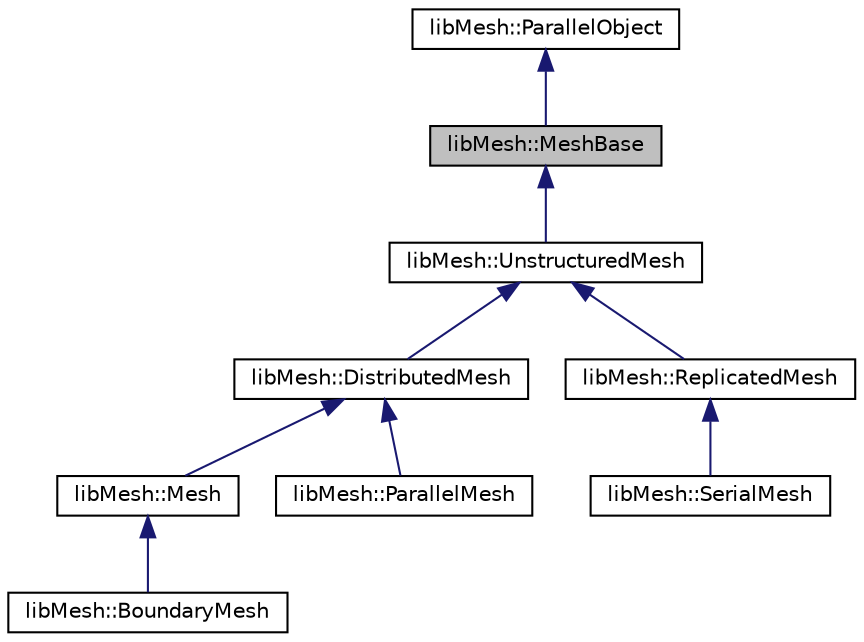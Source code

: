 digraph "libMesh::MeshBase"
{
 // INTERACTIVE_SVG=YES
  edge [fontname="Helvetica",fontsize="10",labelfontname="Helvetica",labelfontsize="10"];
  node [fontname="Helvetica",fontsize="10",shape=record];
  Node1 [label="libMesh::MeshBase",height=0.2,width=0.4,color="black", fillcolor="grey75", style="filled" fontcolor="black"];
  Node2 -> Node1 [dir="back",color="midnightblue",fontsize="10",style="solid",fontname="Helvetica"];
  Node2 [label="libMesh::ParallelObject",height=0.2,width=0.4,color="black", fillcolor="white", style="filled",URL="$classlibMesh_1_1ParallelObject.html",tooltip="An object whose state is distributed along a set of processors. "];
  Node1 -> Node3 [dir="back",color="midnightblue",fontsize="10",style="solid",fontname="Helvetica"];
  Node3 [label="libMesh::UnstructuredMesh",height=0.2,width=0.4,color="black", fillcolor="white", style="filled",URL="$classlibMesh_1_1UnstructuredMesh.html",tooltip="The UnstructuredMesh class is derived from the MeshBase class. "];
  Node3 -> Node4 [dir="back",color="midnightblue",fontsize="10",style="solid",fontname="Helvetica"];
  Node4 [label="libMesh::DistributedMesh",height=0.2,width=0.4,color="black", fillcolor="white", style="filled",URL="$classlibMesh_1_1DistributedMesh.html",tooltip="The DistributedMesh class is derived from the MeshBase class, and is intended to provide identical fu..."];
  Node4 -> Node5 [dir="back",color="midnightblue",fontsize="10",style="solid",fontname="Helvetica"];
  Node5 [label="libMesh::Mesh",height=0.2,width=0.4,color="black", fillcolor="white", style="filled",URL="$classlibMesh_1_1Mesh.html",tooltip="The Mesh class is a thin wrapper, around the ReplicatedMesh class by default. "];
  Node5 -> Node6 [dir="back",color="midnightblue",fontsize="10",style="solid",fontname="Helvetica"];
  Node6 [label="libMesh::BoundaryMesh",height=0.2,width=0.4,color="black", fillcolor="white", style="filled",URL="$classlibMesh_1_1BoundaryMesh.html",tooltip="The BoundaryMesh is a Mesh in its own right, but it contains a description of the boundary of some ot..."];
  Node4 -> Node7 [dir="back",color="midnightblue",fontsize="10",style="solid",fontname="Helvetica"];
  Node7 [label="libMesh::ParallelMesh",height=0.2,width=0.4,color="black", fillcolor="white", style="filled",URL="$classlibMesh_1_1ParallelMesh.html"];
  Node3 -> Node8 [dir="back",color="midnightblue",fontsize="10",style="solid",fontname="Helvetica"];
  Node8 [label="libMesh::ReplicatedMesh",height=0.2,width=0.4,color="black", fillcolor="white", style="filled",URL="$classlibMesh_1_1ReplicatedMesh.html",tooltip="The ReplicatedMesh class is derived from the MeshBase class, and is used to store identical copies of..."];
  Node8 -> Node9 [dir="back",color="midnightblue",fontsize="10",style="solid",fontname="Helvetica"];
  Node9 [label="libMesh::SerialMesh",height=0.2,width=0.4,color="black", fillcolor="white", style="filled",URL="$classlibMesh_1_1SerialMesh.html"];
}
